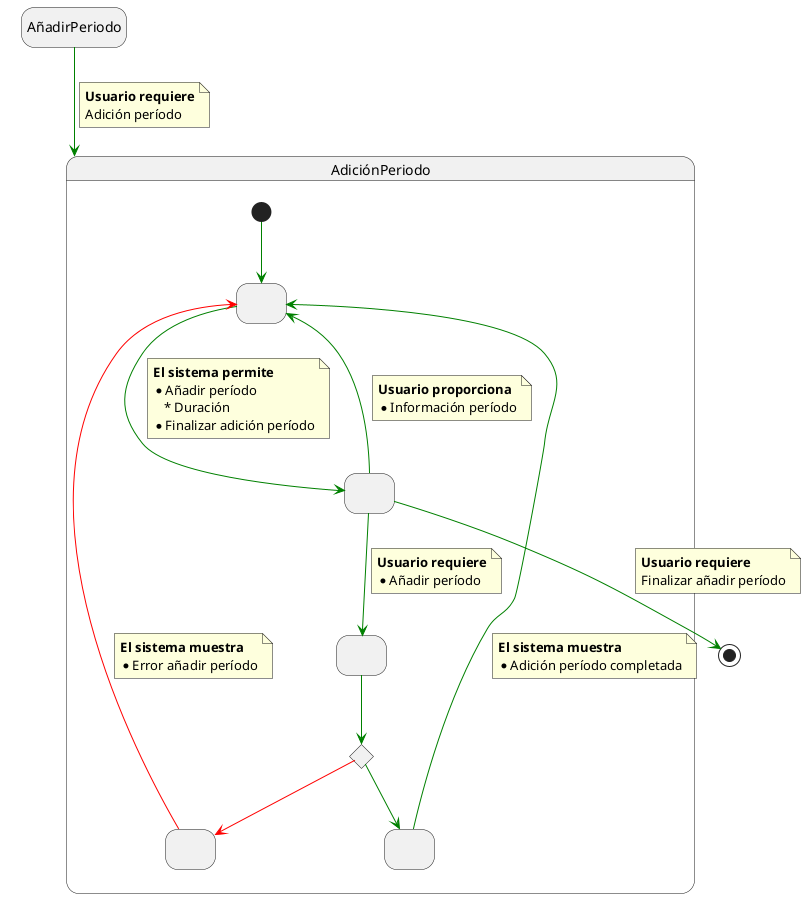 @startuml 

hide empty description

State AñadirPeriodo

State AdiciónPeriodo{ 

  State state1 as " "
  State state2 as " "
  State state3 as " "
  State state4 as " "
  State state5 as " "


  state c <<choice>>

  [*] -[#green]-> state1

  state1-[#green]-> state2

  note on link 
    <b>El sistema permite
    * Añadir período
       * Duración
    * Finalizar adición período
  end note

  state2 -[#green]-> state1
 
  note on link 
    <b>Usuario proporciona
    * Información período
  end note

  state2 -[#green]-> state3
  
  note on link 
    <b>Usuario requiere
    * Añadir período
  end note

  state3 -[#green]-> c

  c -[#green]-> state4

  state4 -[#green]-> state1
  
  note on link 
    <b>El sistema muestra
    * Adición período completada
  end note

  c-[#red]-> state5

  state5 -l[#red]-> state1

  note on link 
    <b>El sistema muestra
    * Error añadir período
  end note

} 

AñadirPeriodo-[#green]-> AdiciónPeriodo

note on link
 <b>Usuario requiere
 Adición período
end note

state2 -[#green]-> [*] 

note on link
 <b>Usuario requiere
 Finalizar añadir período
end note

@enduml
